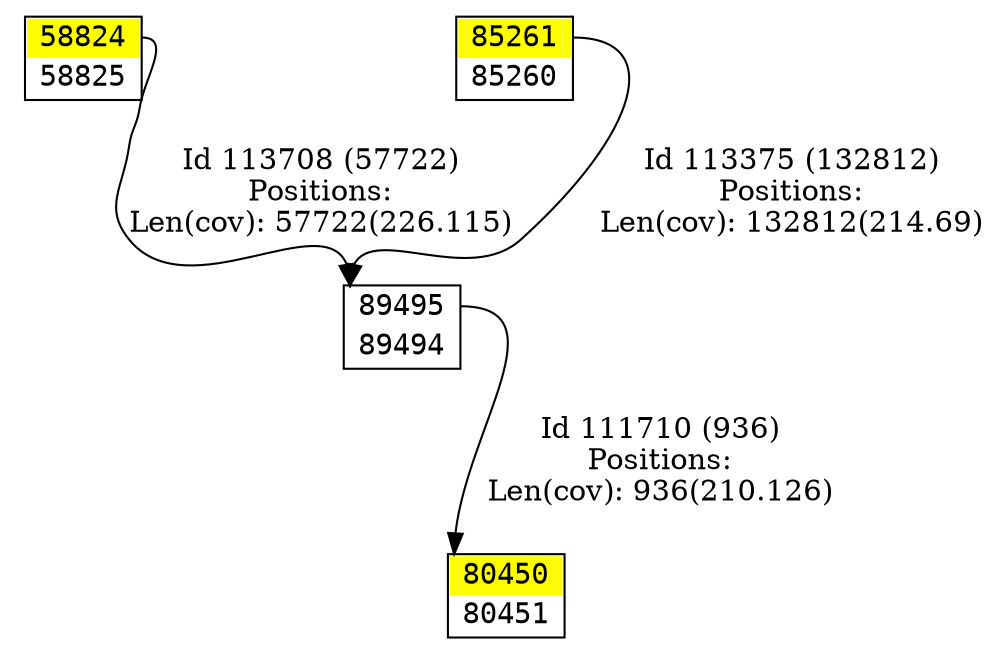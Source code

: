 digraph graph_picture {
node[fontname=<Courier> ,penwidth=<1.8> ,shape=<plaintext> ]
vertex_58824_58825[label=<<TABLE BORDER="1" CELLSPACING="0" >
<TR><TD BORDER="0" PORT = "port_58824_in" color="yellow" bgcolor="yellow" ></TD><TD BORDER="0" color="yellow" bgcolor="yellow" >58824</TD><TD BORDER="0" PORT = "port_58824_out" color="yellow" bgcolor="yellow" ></TD></TR>
<TR><TD BORDER="0" PORT = "port_58825_out" color="white" bgcolor="white" ></TD><TD BORDER="0" color="white" bgcolor="white" >58825</TD><TD BORDER="0" PORT = "port_58825_in" color="white" bgcolor="white" ></TD></TR>
</TABLE>> ,color=<black> ,URL=</vertex/58824.svg> ]
vertex_80450_80451[label=<<TABLE BORDER="1" CELLSPACING="0" >
<TR><TD BORDER="0" PORT = "port_80450_in" color="yellow" bgcolor="yellow" ></TD><TD BORDER="0" color="yellow" bgcolor="yellow" >80450</TD><TD BORDER="0" PORT = "port_80450_out" color="yellow" bgcolor="yellow" ></TD></TR>
<TR><TD BORDER="0" PORT = "port_80451_out" color="white" bgcolor="white" ></TD><TD BORDER="0" color="white" bgcolor="white" >80451</TD><TD BORDER="0" PORT = "port_80451_in" color="white" bgcolor="white" ></TD></TR>
</TABLE>> ,color=<black> ,URL=</vertex/80450.svg> ]
vertex_85260_85261[label=<<TABLE BORDER="1" CELLSPACING="0" >
<TR><TD BORDER="0" PORT = "port_85261_in" color="yellow" bgcolor="yellow" ></TD><TD BORDER="0" color="yellow" bgcolor="yellow" >85261</TD><TD BORDER="0" PORT = "port_85261_out" color="yellow" bgcolor="yellow" ></TD></TR>
<TR><TD BORDER="0" PORT = "port_85260_out" color="white" bgcolor="white" ></TD><TD BORDER="0" color="white" bgcolor="white" >85260</TD><TD BORDER="0" PORT = "port_85260_in" color="white" bgcolor="white" ></TD></TR>
</TABLE>> ,color=<black> ,URL=</vertex/85261.svg> ]
vertex_89494_89495[label=<<TABLE BORDER="1" CELLSPACING="0" >
<TR><TD BORDER="0" PORT = "port_89495_in" color="white" bgcolor="white" ></TD><TD BORDER="0" color="white" bgcolor="white" >89495</TD><TD BORDER="0" PORT = "port_89495_out" color="white" bgcolor="white" ></TD></TR>
<TR><TD BORDER="0" PORT = "port_89494_out" color="white" bgcolor="white" ></TD><TD BORDER="0" color="white" bgcolor="white" >89494</TD><TD BORDER="0" PORT = "port_89494_in" color="white" bgcolor="white" ></TD></TR>
</TABLE>> ,color=<black> ,URL=</vertex/89495.svg> ]
vertex_89494_89495:port_89495_out->vertex_80450_80451:port_80450_in[label="Id 111710 (936)\nPositions:\nLen(cov): 936(210.126)" ,color=<black> ]
vertex_85260_85261:port_85261_out->vertex_89494_89495:port_89495_in[label="Id 113375 (132812)\nPositions:\nLen(cov): 132812(214.69)" ,color=<black> ]
vertex_58824_58825:port_58824_out->vertex_89494_89495:port_89495_in[label="Id 113708 (57722)\nPositions:\nLen(cov): 57722(226.115)" ,color=<black> ]
}
